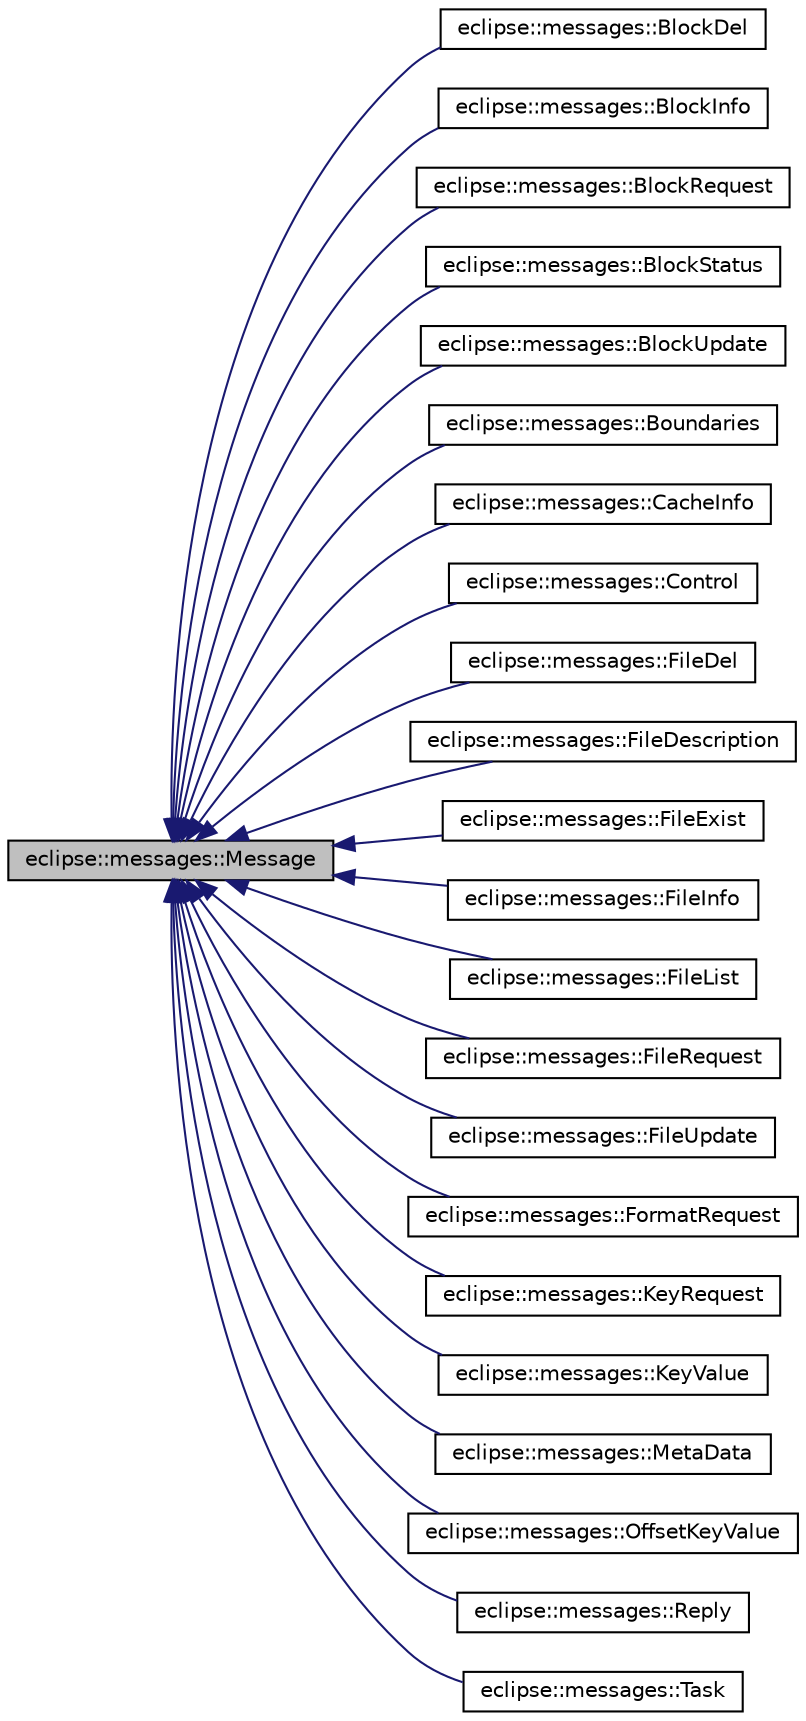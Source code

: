 digraph G
{
  edge [fontname="Helvetica",fontsize="10",labelfontname="Helvetica",labelfontsize="10"];
  node [fontname="Helvetica",fontsize="10",shape=record];
  rankdir="LR";
  Node1 [label="eclipse::messages::Message",height=0.2,width=0.4,color="black", fillcolor="grey75", style="filled" fontcolor="black"];
  Node1 -> Node2 [dir="back",color="midnightblue",fontsize="10",style="solid",fontname="Helvetica"];
  Node2 [label="eclipse::messages::BlockDel",height=0.2,width=0.4,color="black", fillcolor="white", style="filled",URL="$structeclipse_1_1messages_1_1BlockDel.html"];
  Node1 -> Node3 [dir="back",color="midnightblue",fontsize="10",style="solid",fontname="Helvetica"];
  Node3 [label="eclipse::messages::BlockInfo",height=0.2,width=0.4,color="black", fillcolor="white", style="filled",URL="$structeclipse_1_1messages_1_1BlockInfo.html"];
  Node1 -> Node4 [dir="back",color="midnightblue",fontsize="10",style="solid",fontname="Helvetica"];
  Node4 [label="eclipse::messages::BlockRequest",height=0.2,width=0.4,color="black", fillcolor="white", style="filled",URL="$structeclipse_1_1messages_1_1BlockRequest.html"];
  Node1 -> Node5 [dir="back",color="midnightblue",fontsize="10",style="solid",fontname="Helvetica"];
  Node5 [label="eclipse::messages::BlockStatus",height=0.2,width=0.4,color="black", fillcolor="white", style="filled",URL="$structeclipse_1_1messages_1_1BlockStatus.html"];
  Node1 -> Node6 [dir="back",color="midnightblue",fontsize="10",style="solid",fontname="Helvetica"];
  Node6 [label="eclipse::messages::BlockUpdate",height=0.2,width=0.4,color="black", fillcolor="white", style="filled",URL="$structeclipse_1_1messages_1_1BlockUpdate.html"];
  Node1 -> Node7 [dir="back",color="midnightblue",fontsize="10",style="solid",fontname="Helvetica"];
  Node7 [label="eclipse::messages::Boundaries",height=0.2,width=0.4,color="black", fillcolor="white", style="filled",URL="$structeclipse_1_1messages_1_1Boundaries.html"];
  Node1 -> Node8 [dir="back",color="midnightblue",fontsize="10",style="solid",fontname="Helvetica"];
  Node8 [label="eclipse::messages::CacheInfo",height=0.2,width=0.4,color="black", fillcolor="white", style="filled",URL="$structeclipse_1_1messages_1_1CacheInfo.html"];
  Node1 -> Node9 [dir="back",color="midnightblue",fontsize="10",style="solid",fontname="Helvetica"];
  Node9 [label="eclipse::messages::Control",height=0.2,width=0.4,color="black", fillcolor="white", style="filled",URL="$structeclipse_1_1messages_1_1Control.html"];
  Node1 -> Node10 [dir="back",color="midnightblue",fontsize="10",style="solid",fontname="Helvetica"];
  Node10 [label="eclipse::messages::FileDel",height=0.2,width=0.4,color="black", fillcolor="white", style="filled",URL="$structeclipse_1_1messages_1_1FileDel.html"];
  Node1 -> Node11 [dir="back",color="midnightblue",fontsize="10",style="solid",fontname="Helvetica"];
  Node11 [label="eclipse::messages::FileDescription",height=0.2,width=0.4,color="black", fillcolor="white", style="filled",URL="$structeclipse_1_1messages_1_1FileDescription.html"];
  Node1 -> Node12 [dir="back",color="midnightblue",fontsize="10",style="solid",fontname="Helvetica"];
  Node12 [label="eclipse::messages::FileExist",height=0.2,width=0.4,color="black", fillcolor="white", style="filled",URL="$structeclipse_1_1messages_1_1FileExist.html"];
  Node1 -> Node13 [dir="back",color="midnightblue",fontsize="10",style="solid",fontname="Helvetica"];
  Node13 [label="eclipse::messages::FileInfo",height=0.2,width=0.4,color="black", fillcolor="white", style="filled",URL="$structeclipse_1_1messages_1_1FileInfo.html"];
  Node1 -> Node14 [dir="back",color="midnightblue",fontsize="10",style="solid",fontname="Helvetica"];
  Node14 [label="eclipse::messages::FileList",height=0.2,width=0.4,color="black", fillcolor="white", style="filled",URL="$structeclipse_1_1messages_1_1FileList.html"];
  Node1 -> Node15 [dir="back",color="midnightblue",fontsize="10",style="solid",fontname="Helvetica"];
  Node15 [label="eclipse::messages::FileRequest",height=0.2,width=0.4,color="black", fillcolor="white", style="filled",URL="$structeclipse_1_1messages_1_1FileRequest.html"];
  Node1 -> Node16 [dir="back",color="midnightblue",fontsize="10",style="solid",fontname="Helvetica"];
  Node16 [label="eclipse::messages::FileUpdate",height=0.2,width=0.4,color="black", fillcolor="white", style="filled",URL="$structeclipse_1_1messages_1_1FileUpdate.html"];
  Node1 -> Node17 [dir="back",color="midnightblue",fontsize="10",style="solid",fontname="Helvetica"];
  Node17 [label="eclipse::messages::FormatRequest",height=0.2,width=0.4,color="black", fillcolor="white", style="filled",URL="$structeclipse_1_1messages_1_1FormatRequest.html"];
  Node1 -> Node18 [dir="back",color="midnightblue",fontsize="10",style="solid",fontname="Helvetica"];
  Node18 [label="eclipse::messages::KeyRequest",height=0.2,width=0.4,color="black", fillcolor="white", style="filled",URL="$structeclipse_1_1messages_1_1KeyRequest.html"];
  Node1 -> Node19 [dir="back",color="midnightblue",fontsize="10",style="solid",fontname="Helvetica"];
  Node19 [label="eclipse::messages::KeyValue",height=0.2,width=0.4,color="black", fillcolor="white", style="filled",URL="$structeclipse_1_1messages_1_1KeyValue.html"];
  Node1 -> Node20 [dir="back",color="midnightblue",fontsize="10",style="solid",fontname="Helvetica"];
  Node20 [label="eclipse::messages::MetaData",height=0.2,width=0.4,color="black", fillcolor="white", style="filled",URL="$structeclipse_1_1messages_1_1MetaData.html"];
  Node1 -> Node21 [dir="back",color="midnightblue",fontsize="10",style="solid",fontname="Helvetica"];
  Node21 [label="eclipse::messages::OffsetKeyValue",height=0.2,width=0.4,color="black", fillcolor="white", style="filled",URL="$structeclipse_1_1messages_1_1OffsetKeyValue.html"];
  Node1 -> Node22 [dir="back",color="midnightblue",fontsize="10",style="solid",fontname="Helvetica"];
  Node22 [label="eclipse::messages::Reply",height=0.2,width=0.4,color="black", fillcolor="white", style="filled",URL="$structeclipse_1_1messages_1_1Reply.html"];
  Node1 -> Node23 [dir="back",color="midnightblue",fontsize="10",style="solid",fontname="Helvetica"];
  Node23 [label="eclipse::messages::Task",height=0.2,width=0.4,color="black", fillcolor="white", style="filled",URL="$structeclipse_1_1messages_1_1Task.html"];
}
